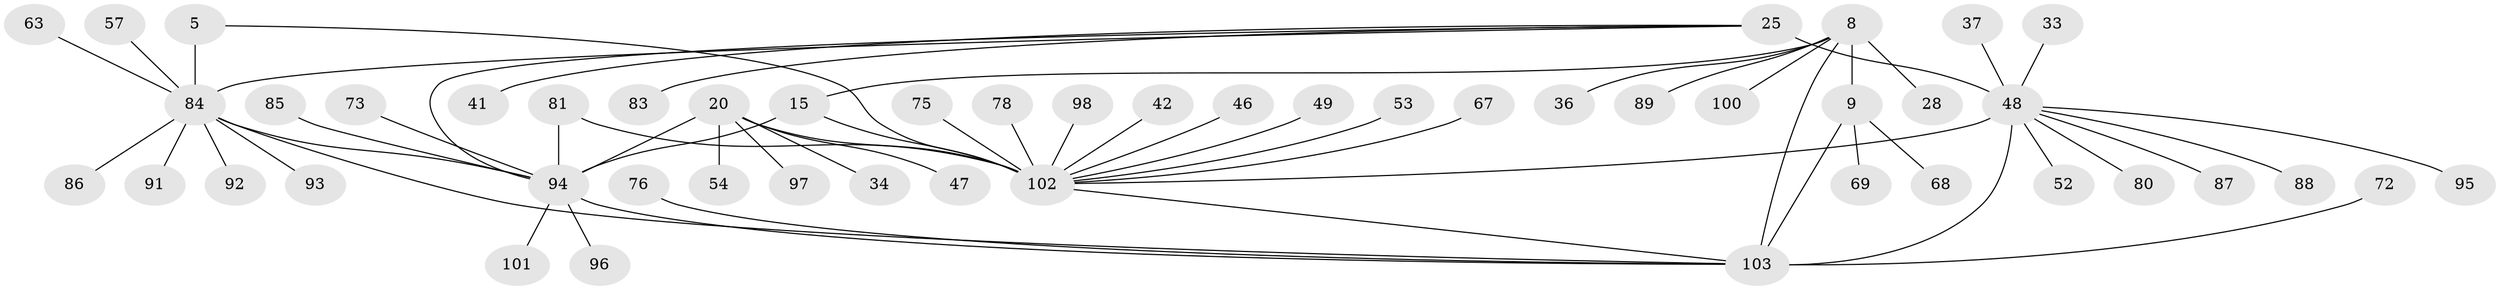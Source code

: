 // original degree distribution, {9: 0.02912621359223301, 7: 0.05825242718446602, 6: 0.04854368932038835, 4: 0.04854368932038835, 5: 0.02912621359223301, 11: 0.019417475728155338, 8: 0.02912621359223301, 13: 0.009708737864077669, 3: 0.04854368932038835, 1: 0.5631067961165048, 2: 0.11650485436893204}
// Generated by graph-tools (version 1.1) at 2025/57/03/04/25 21:57:51]
// undirected, 51 vertices, 60 edges
graph export_dot {
graph [start="1"]
  node [color=gray90,style=filled];
  5 [super="+4"];
  8 [super="+7"];
  9 [super="+6"];
  15 [super="+14"];
  20 [super="+19"];
  25 [super="+23"];
  28;
  33;
  34;
  36;
  37;
  41;
  42;
  46;
  47;
  48 [super="+21+24"];
  49;
  52;
  53;
  54;
  57 [super="+55"];
  63;
  67;
  68 [super="+44"];
  69 [super="+61"];
  72;
  73;
  75;
  76;
  78;
  80;
  81 [super="+60"];
  83;
  84 [super="+3+30"];
  85;
  86 [super="+43"];
  87;
  88 [super="+59"];
  89;
  91 [super="+77"];
  92;
  93 [super="+45"];
  94 [super="+64+65+50+62+66"];
  95 [super="+82"];
  96;
  97;
  98;
  100 [super="+51"];
  101 [super="+90"];
  102 [super="+79+99"];
  103 [super="+58"];
  5 -- 102 [weight=2];
  5 -- 84 [weight=6];
  8 -- 9 [weight=4];
  8 -- 28;
  8 -- 15;
  8 -- 89;
  8 -- 36;
  8 -- 100;
  8 -- 103 [weight=2];
  9 -- 68;
  9 -- 69;
  9 -- 103 [weight=2];
  15 -- 102;
  15 -- 94 [weight=6];
  20 -- 47;
  20 -- 54;
  20 -- 97;
  20 -- 34;
  20 -- 102 [weight=6];
  20 -- 94;
  25 -- 83;
  25 -- 41;
  25 -- 48 [weight=6];
  25 -- 94;
  25 -- 84;
  33 -- 48;
  37 -- 48;
  42 -- 102;
  46 -- 102;
  48 -- 52;
  48 -- 102 [weight=2];
  48 -- 88;
  48 -- 80;
  48 -- 87;
  48 -- 95;
  48 -- 103 [weight=2];
  49 -- 102;
  53 -- 102;
  57 -- 84;
  63 -- 84;
  67 -- 102;
  72 -- 103;
  73 -- 94;
  75 -- 102;
  76 -- 103;
  78 -- 102;
  81 -- 102;
  81 -- 94;
  84 -- 94;
  84 -- 86;
  84 -- 91;
  84 -- 92;
  84 -- 93;
  84 -- 103;
  85 -- 94;
  94 -- 96;
  94 -- 101;
  94 -- 103;
  98 -- 102;
  102 -- 103 [weight=2];
}
